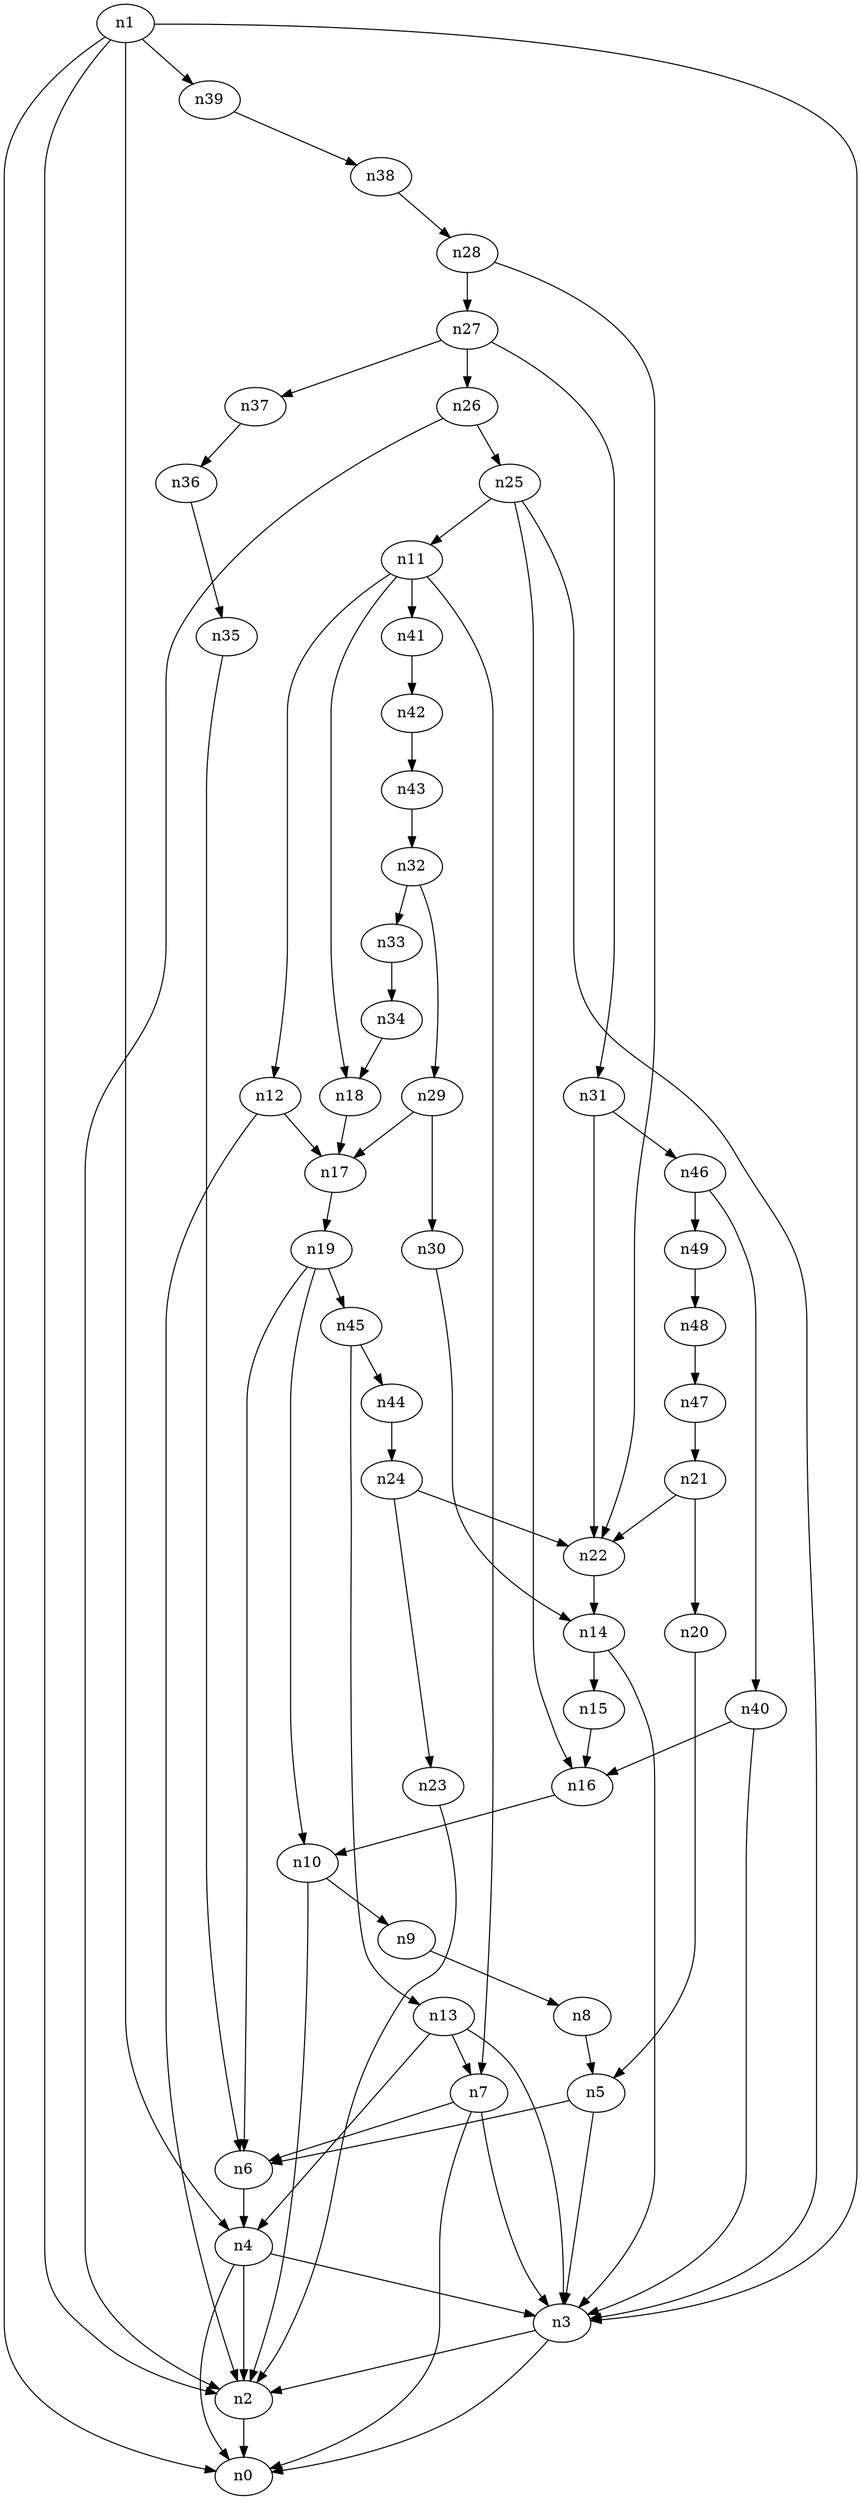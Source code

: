 digraph G {
	n1 -> n0	 [_graphml_id=e0];
	n1 -> n2	 [_graphml_id=e1];
	n1 -> n3	 [_graphml_id=e6];
	n1 -> n4	 [_graphml_id=e9];
	n1 -> n39	 [_graphml_id=e65];
	n2 -> n0	 [_graphml_id=e5];
	n3 -> n0	 [_graphml_id=e8];
	n3 -> n2	 [_graphml_id=e2];
	n4 -> n0	 [_graphml_id=e4];
	n4 -> n2	 [_graphml_id=e7];
	n4 -> n3	 [_graphml_id=e3];
	n5 -> n3	 [_graphml_id=e10];
	n5 -> n6	 [_graphml_id=e11];
	n6 -> n4	 [_graphml_id=e12];
	n7 -> n0	 [_graphml_id=e14];
	n7 -> n3	 [_graphml_id=e13];
	n7 -> n6	 [_graphml_id=e15];
	n8 -> n5	 [_graphml_id=e16];
	n9 -> n8	 [_graphml_id=e17];
	n10 -> n2	 [_graphml_id=e19];
	n10 -> n9	 [_graphml_id=e18];
	n11 -> n7	 [_graphml_id=e20];
	n11 -> n12	 [_graphml_id=e21];
	n11 -> n18	 [_graphml_id=e32];
	n11 -> n41	 [_graphml_id=e69];
	n12 -> n2	 [_graphml_id=e22];
	n12 -> n17	 [_graphml_id=e30];
	n13 -> n3	 [_graphml_id=e23];
	n13 -> n4	 [_graphml_id=e25];
	n13 -> n7	 [_graphml_id=e24];
	n14 -> n3	 [_graphml_id=e26];
	n14 -> n15	 [_graphml_id=e27];
	n15 -> n16	 [_graphml_id=e28];
	n16 -> n10	 [_graphml_id=e29];
	n17 -> n19	 [_graphml_id=e33];
	n18 -> n17	 [_graphml_id=e31];
	n19 -> n6	 [_graphml_id=e35];
	n19 -> n10	 [_graphml_id=e34];
	n19 -> n45	 [_graphml_id=e78];
	n20 -> n5	 [_graphml_id=e36];
	n21 -> n20	 [_graphml_id=e37];
	n21 -> n22	 [_graphml_id=e38];
	n22 -> n14	 [_graphml_id=e39];
	n23 -> n2	 [_graphml_id=e40];
	n24 -> n22	 [_graphml_id=e42];
	n24 -> n23	 [_graphml_id=e41];
	n25 -> n3	 [_graphml_id=e44];
	n25 -> n11	 [_graphml_id=e43];
	n25 -> n16	 [_graphml_id=e45];
	n26 -> n2	 [_graphml_id=e68];
	n26 -> n25	 [_graphml_id=e46];
	n27 -> n26	 [_graphml_id=e47];
	n27 -> n31	 [_graphml_id=e53];
	n27 -> n37	 [_graphml_id=e62];
	n28 -> n22	 [_graphml_id=e49];
	n28 -> n27	 [_graphml_id=e48];
	n29 -> n17	 [_graphml_id=e50];
	n29 -> n30	 [_graphml_id=e51];
	n30 -> n14	 [_graphml_id=e52];
	n31 -> n22	 [_graphml_id=e54];
	n31 -> n46	 [_graphml_id=e76];
	n32 -> n29	 [_graphml_id=e55];
	n32 -> n33	 [_graphml_id=e56];
	n33 -> n34	 [_graphml_id=e57];
	n34 -> n18	 [_graphml_id=e58];
	n35 -> n6	 [_graphml_id=e59];
	n36 -> n35	 [_graphml_id=e60];
	n37 -> n36	 [_graphml_id=e61];
	n38 -> n28	 [_graphml_id=e63];
	n39 -> n38	 [_graphml_id=e64];
	n40 -> n3	 [_graphml_id=e66];
	n40 -> n16	 [_graphml_id=e67];
	n41 -> n42	 [_graphml_id=e70];
	n42 -> n43	 [_graphml_id=e71];
	n43 -> n32	 [_graphml_id=e72];
	n44 -> n24	 [_graphml_id=e73];
	n45 -> n13	 [_graphml_id=e75];
	n45 -> n44	 [_graphml_id=e74];
	n46 -> n40	 [_graphml_id=e77];
	n46 -> n49	 [_graphml_id=e82];
	n47 -> n21	 [_graphml_id=e79];
	n48 -> n47	 [_graphml_id=e80];
	n49 -> n48	 [_graphml_id=e81];
}
